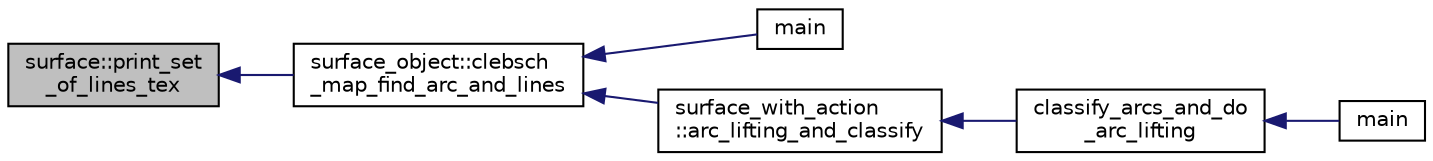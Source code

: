 digraph "surface::print_set_of_lines_tex"
{
  edge [fontname="Helvetica",fontsize="10",labelfontname="Helvetica",labelfontsize="10"];
  node [fontname="Helvetica",fontsize="10",shape=record];
  rankdir="LR";
  Node4839 [label="surface::print_set\l_of_lines_tex",height=0.2,width=0.4,color="black", fillcolor="grey75", style="filled", fontcolor="black"];
  Node4839 -> Node4840 [dir="back",color="midnightblue",fontsize="10",style="solid",fontname="Helvetica"];
  Node4840 [label="surface_object::clebsch\l_map_find_arc_and_lines",height=0.2,width=0.4,color="black", fillcolor="white", style="filled",URL="$df/df8/classsurface__object.html#ad69d8f44629ac7925c699c65e6214ec1"];
  Node4840 -> Node4841 [dir="back",color="midnightblue",fontsize="10",style="solid",fontname="Helvetica"];
  Node4841 [label="main",height=0.2,width=0.4,color="black", fillcolor="white", style="filled",URL="$d2/dfa/create__surface__main_8_c.html#a217dbf8b442f20279ea00b898af96f52"];
  Node4840 -> Node4842 [dir="back",color="midnightblue",fontsize="10",style="solid",fontname="Helvetica"];
  Node4842 [label="surface_with_action\l::arc_lifting_and_classify",height=0.2,width=0.4,color="black", fillcolor="white", style="filled",URL="$d8/df9/classsurface__with__action.html#a62a3948f830c59e09ef94937650a07a4"];
  Node4842 -> Node4843 [dir="back",color="midnightblue",fontsize="10",style="solid",fontname="Helvetica"];
  Node4843 [label="classify_arcs_and_do\l_arc_lifting",height=0.2,width=0.4,color="black", fillcolor="white", style="filled",URL="$d6/dc3/arc__lifting__main_8_c.html#afdd7be16f16b8c71e9a72fe5f6a0b59c"];
  Node4843 -> Node4844 [dir="back",color="midnightblue",fontsize="10",style="solid",fontname="Helvetica"];
  Node4844 [label="main",height=0.2,width=0.4,color="black", fillcolor="white", style="filled",URL="$d6/dc3/arc__lifting__main_8_c.html#a217dbf8b442f20279ea00b898af96f52"];
}
